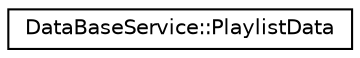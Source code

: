 digraph "类继承关系图"
{
  edge [fontname="Helvetica",fontsize="10",labelfontname="Helvetica",labelfontsize="10"];
  node [fontname="Helvetica",fontsize="10",shape=record];
  rankdir="LR";
  Node0 [label="DataBaseService::PlaylistData",height=0.2,width=0.4,color="black", fillcolor="white", style="filled",URL="$struct_data_base_service_1_1_playlist_data.html"];
}
